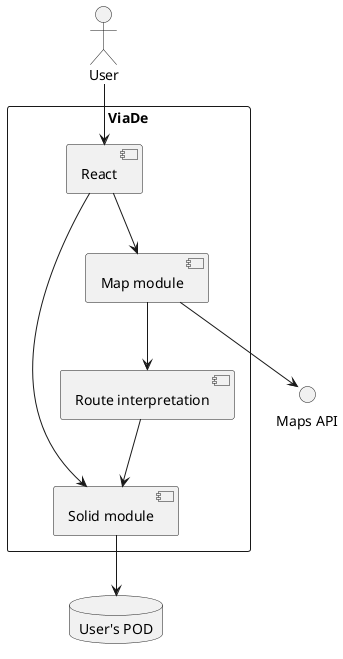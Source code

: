 @startuml

rectangle ViaDe {
    [Solid module] as solidmod
    [Map module] as map
    [Route interpretation] as routes
    [React] as react
}

database "User's POD" as pod

() "Maps API" as imaps

:User: --> react
react --> map
map --> routes
map --> imaps
routes --> solidmod
react --> solidmod
solidmod --> pod

@enduml
